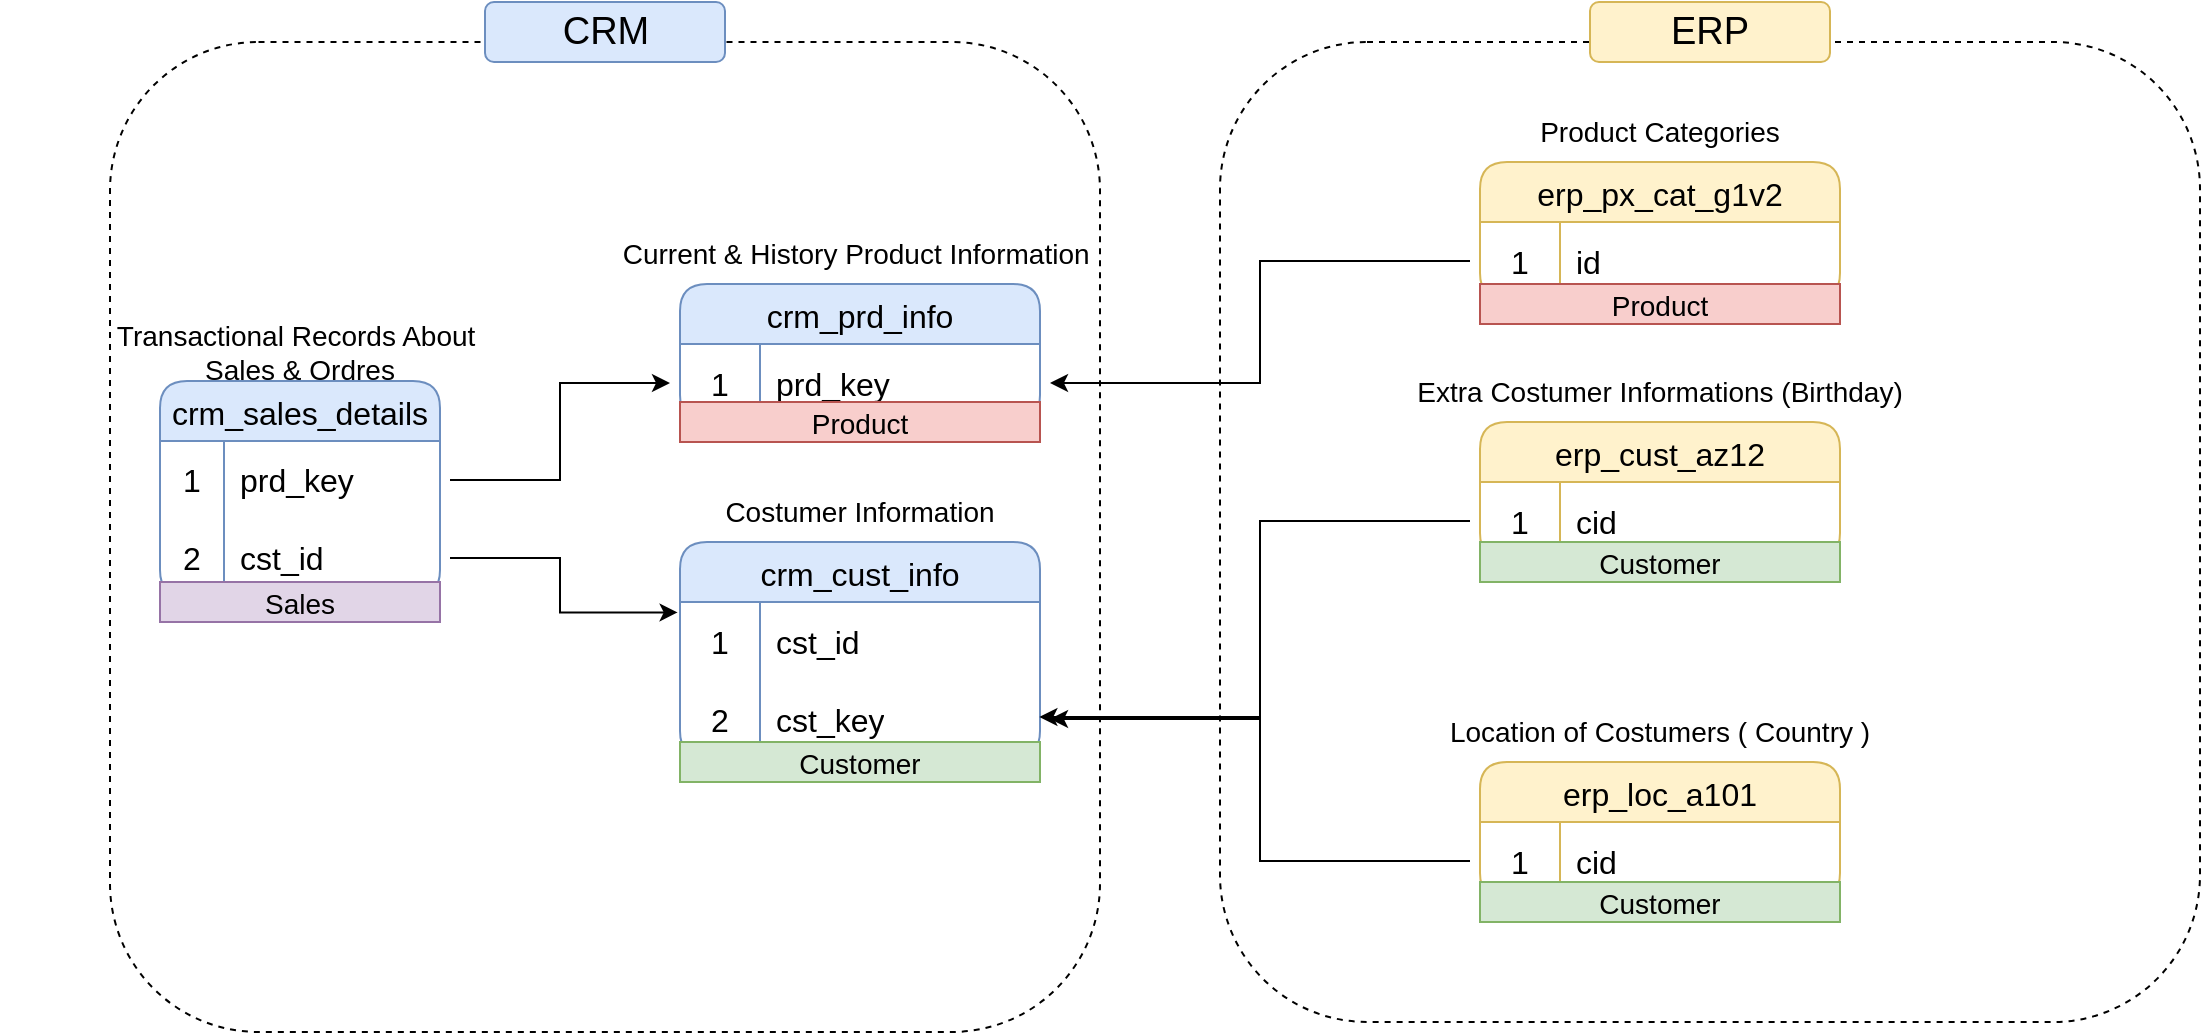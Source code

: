 <mxfile version="28.1.2">
  <diagram name="Page-1" id="nGIPPH5wWx6tnatDJTda">
    <mxGraphModel dx="1892" dy="626" grid="1" gridSize="10" guides="1" tooltips="1" connect="1" arrows="1" fold="1" page="1" pageScale="1" pageWidth="850" pageHeight="1100" math="0" shadow="0">
      <root>
        <mxCell id="0" />
        <mxCell id="1" parent="0" />
        <mxCell id="P_qGVSTNIfamASnDN5US-1" value="crm_cust_info" style="shape=table;startSize=30;container=1;collapsible=0;childLayout=tableLayout;fixedRows=1;rowLines=0;fontStyle=0;strokeColor=#6c8ebf;fontSize=16;fillColor=#dae8fc;rounded=1;" parent="1" vertex="1">
          <mxGeometry x="220" y="320" width="180" height="108" as="geometry" />
        </mxCell>
        <mxCell id="P_qGVSTNIfamASnDN5US-2" value="" style="shape=tableRow;horizontal=0;startSize=0;swimlaneHead=0;swimlaneBody=0;top=0;left=0;bottom=0;right=0;collapsible=0;dropTarget=0;fillColor=none;points=[[0,0.5],[1,0.5]];portConstraint=eastwest;strokeColor=inherit;fontSize=16;perimeterSpacing=5;" parent="P_qGVSTNIfamASnDN5US-1" vertex="1">
          <mxGeometry y="30" width="180" height="39" as="geometry" />
        </mxCell>
        <mxCell id="P_qGVSTNIfamASnDN5US-3" value="1" style="shape=partialRectangle;html=1;whiteSpace=wrap;connectable=0;fillColor=none;top=0;left=0;bottom=0;right=0;overflow=hidden;pointerEvents=1;strokeColor=inherit;fontSize=16;perimeterSpacing=5;" parent="P_qGVSTNIfamASnDN5US-2" vertex="1">
          <mxGeometry width="40" height="39" as="geometry">
            <mxRectangle width="40" height="39" as="alternateBounds" />
          </mxGeometry>
        </mxCell>
        <mxCell id="P_qGVSTNIfamASnDN5US-4" value="cst_id" style="shape=partialRectangle;html=1;whiteSpace=wrap;connectable=0;fillColor=none;top=0;left=0;bottom=0;right=0;align=left;spacingLeft=6;overflow=hidden;strokeColor=inherit;fontSize=16;perimeterSpacing=5;" parent="P_qGVSTNIfamASnDN5US-2" vertex="1">
          <mxGeometry x="40" width="140" height="39" as="geometry">
            <mxRectangle width="140" height="39" as="alternateBounds" />
          </mxGeometry>
        </mxCell>
        <mxCell id="P_qGVSTNIfamASnDN5US-40" value="" style="shape=tableRow;horizontal=0;startSize=0;swimlaneHead=0;swimlaneBody=0;top=0;left=0;bottom=0;right=0;collapsible=0;dropTarget=0;fillColor=none;points=[[0,0.5],[1,0.5]];portConstraint=eastwest;strokeColor=inherit;fontSize=16;perimeterSpacing=5;" parent="P_qGVSTNIfamASnDN5US-1" vertex="1">
          <mxGeometry y="69" width="180" height="39" as="geometry" />
        </mxCell>
        <mxCell id="P_qGVSTNIfamASnDN5US-41" value="2" style="shape=partialRectangle;html=1;whiteSpace=wrap;connectable=0;fillColor=none;top=0;left=0;bottom=0;right=0;overflow=hidden;pointerEvents=1;strokeColor=inherit;fontSize=16;perimeterSpacing=5;" parent="P_qGVSTNIfamASnDN5US-40" vertex="1">
          <mxGeometry width="40" height="39" as="geometry">
            <mxRectangle width="40" height="39" as="alternateBounds" />
          </mxGeometry>
        </mxCell>
        <mxCell id="P_qGVSTNIfamASnDN5US-42" value="cst_key" style="shape=partialRectangle;html=1;whiteSpace=wrap;connectable=0;fillColor=none;top=0;left=0;bottom=0;right=0;align=left;spacingLeft=6;overflow=hidden;strokeColor=inherit;fontSize=16;perimeterSpacing=5;" parent="P_qGVSTNIfamASnDN5US-40" vertex="1">
          <mxGeometry x="40" width="140" height="39" as="geometry">
            <mxRectangle width="140" height="39" as="alternateBounds" />
          </mxGeometry>
        </mxCell>
        <mxCell id="P_qGVSTNIfamASnDN5US-11" value="Costumer Information" style="text;html=1;align=center;verticalAlign=middle;whiteSpace=wrap;rounded=0;fontSize=14;" parent="1" vertex="1">
          <mxGeometry x="230" y="290" width="160" height="30" as="geometry" />
        </mxCell>
        <mxCell id="P_qGVSTNIfamASnDN5US-12" value="crm_prd_info" style="shape=table;startSize=30;container=1;collapsible=0;childLayout=tableLayout;fixedRows=1;rowLines=0;fontStyle=0;strokeColor=#6c8ebf;fontSize=16;fillColor=#dae8fc;gradientColor=none;swimlaneFillColor=none;rounded=1;" parent="1" vertex="1">
          <mxGeometry x="220" y="191" width="180" height="69" as="geometry" />
        </mxCell>
        <mxCell id="P_qGVSTNIfamASnDN5US-13" value="" style="shape=tableRow;horizontal=0;startSize=0;swimlaneHead=0;swimlaneBody=0;top=0;left=0;bottom=0;right=0;collapsible=0;dropTarget=0;fillColor=none;points=[[0,0.5],[1,0.5]];portConstraint=eastwest;strokeColor=inherit;fontSize=16;perimeterSpacing=5;" parent="P_qGVSTNIfamASnDN5US-12" vertex="1">
          <mxGeometry y="30" width="180" height="39" as="geometry" />
        </mxCell>
        <mxCell id="P_qGVSTNIfamASnDN5US-14" value="1" style="shape=partialRectangle;html=1;whiteSpace=wrap;connectable=0;fillColor=none;top=0;left=0;bottom=0;right=0;overflow=hidden;pointerEvents=1;strokeColor=inherit;fontSize=16;perimeterSpacing=5;" parent="P_qGVSTNIfamASnDN5US-13" vertex="1">
          <mxGeometry width="40" height="39" as="geometry">
            <mxRectangle width="40" height="39" as="alternateBounds" />
          </mxGeometry>
        </mxCell>
        <mxCell id="P_qGVSTNIfamASnDN5US-15" value="prd_key" style="shape=partialRectangle;html=1;whiteSpace=wrap;connectable=0;fillColor=none;top=0;left=0;bottom=0;right=0;align=left;spacingLeft=6;overflow=hidden;strokeColor=inherit;fontSize=16;perimeterSpacing=5;" parent="P_qGVSTNIfamASnDN5US-13" vertex="1">
          <mxGeometry x="40" width="140" height="39" as="geometry">
            <mxRectangle width="140" height="39" as="alternateBounds" />
          </mxGeometry>
        </mxCell>
        <mxCell id="P_qGVSTNIfamASnDN5US-16" value="Current &amp;amp; History Product Information&amp;nbsp;" style="text;html=1;align=center;verticalAlign=middle;whiteSpace=wrap;rounded=0;fontSize=14;" parent="1" vertex="1">
          <mxGeometry x="160" y="161" width="300" height="30" as="geometry" />
        </mxCell>
        <mxCell id="P_qGVSTNIfamASnDN5US-17" value="crm_sales_details" style="shape=table;startSize=30;container=1;collapsible=0;childLayout=tableLayout;fixedRows=1;rowLines=0;fontStyle=0;strokeColor=#6c8ebf;fontSize=16;fillColor=#dae8fc;rounded=1;" parent="1" vertex="1">
          <mxGeometry x="-40" y="239.5" width="140" height="108" as="geometry" />
        </mxCell>
        <mxCell id="P_qGVSTNIfamASnDN5US-18" value="" style="shape=tableRow;horizontal=0;startSize=0;swimlaneHead=0;swimlaneBody=0;top=0;left=0;bottom=0;right=0;collapsible=0;dropTarget=0;fillColor=none;points=[[0,0.5],[1,0.5]];portConstraint=eastwest;strokeColor=inherit;fontSize=16;perimeterSpacing=5;" parent="P_qGVSTNIfamASnDN5US-17" vertex="1">
          <mxGeometry y="30" width="140" height="39" as="geometry" />
        </mxCell>
        <mxCell id="P_qGVSTNIfamASnDN5US-19" value="1" style="shape=partialRectangle;html=1;whiteSpace=wrap;connectable=0;fillColor=none;top=0;left=0;bottom=0;right=0;overflow=hidden;pointerEvents=1;strokeColor=inherit;fontSize=16;perimeterSpacing=5;" parent="P_qGVSTNIfamASnDN5US-18" vertex="1">
          <mxGeometry width="32" height="39" as="geometry">
            <mxRectangle width="32" height="39" as="alternateBounds" />
          </mxGeometry>
        </mxCell>
        <mxCell id="P_qGVSTNIfamASnDN5US-20" value="prd_key" style="shape=partialRectangle;html=1;whiteSpace=wrap;connectable=0;fillColor=none;top=0;left=0;bottom=0;right=0;align=left;spacingLeft=6;overflow=hidden;strokeColor=inherit;fontSize=16;perimeterSpacing=5;" parent="P_qGVSTNIfamASnDN5US-18" vertex="1">
          <mxGeometry x="32" width="108" height="39" as="geometry">
            <mxRectangle width="108" height="39" as="alternateBounds" />
          </mxGeometry>
        </mxCell>
        <mxCell id="P_qGVSTNIfamASnDN5US-30" style="shape=tableRow;horizontal=0;startSize=0;swimlaneHead=0;swimlaneBody=0;top=0;left=0;bottom=0;right=0;collapsible=0;dropTarget=0;fillColor=none;points=[[0,0.5],[1,0.5]];portConstraint=eastwest;strokeColor=inherit;fontSize=16;perimeterSpacing=5;" parent="P_qGVSTNIfamASnDN5US-17" vertex="1">
          <mxGeometry y="69" width="140" height="39" as="geometry" />
        </mxCell>
        <mxCell id="P_qGVSTNIfamASnDN5US-31" value="2" style="shape=partialRectangle;html=1;whiteSpace=wrap;connectable=0;fillColor=none;top=0;left=0;bottom=0;right=0;overflow=hidden;pointerEvents=1;strokeColor=inherit;fontSize=16;perimeterSpacing=5;" parent="P_qGVSTNIfamASnDN5US-30" vertex="1">
          <mxGeometry width="32" height="39" as="geometry">
            <mxRectangle width="32" height="39" as="alternateBounds" />
          </mxGeometry>
        </mxCell>
        <mxCell id="P_qGVSTNIfamASnDN5US-32" value="cst_id" style="shape=partialRectangle;html=1;whiteSpace=wrap;connectable=0;fillColor=none;top=0;left=0;bottom=0;right=0;align=left;spacingLeft=6;overflow=hidden;strokeColor=inherit;fontSize=16;perimeterSpacing=5;" parent="P_qGVSTNIfamASnDN5US-30" vertex="1">
          <mxGeometry x="32" width="108" height="39" as="geometry">
            <mxRectangle width="108" height="39" as="alternateBounds" />
          </mxGeometry>
        </mxCell>
        <mxCell id="P_qGVSTNIfamASnDN5US-21" value="Transactional Records About&amp;nbsp;&lt;div&gt;Sales &amp;amp; Ordres&lt;/div&gt;" style="text;html=1;align=center;verticalAlign=middle;whiteSpace=wrap;rounded=0;fontSize=14;" parent="1" vertex="1">
          <mxGeometry x="-120" y="209.5" width="300" height="30" as="geometry" />
        </mxCell>
        <mxCell id="P_qGVSTNIfamASnDN5US-33" style="edgeStyle=orthogonalEdgeStyle;rounded=0;orthogonalLoop=1;jettySize=auto;html=1;entryX=0.02;entryY=0.208;entryDx=0;entryDy=0;entryPerimeter=0;" parent="1" source="P_qGVSTNIfamASnDN5US-30" target="P_qGVSTNIfamASnDN5US-2" edge="1">
          <mxGeometry relative="1" as="geometry" />
        </mxCell>
        <mxCell id="P_qGVSTNIfamASnDN5US-34" style="edgeStyle=orthogonalEdgeStyle;rounded=0;orthogonalLoop=1;jettySize=auto;html=1;entryX=0;entryY=0.5;entryDx=0;entryDy=0;" parent="1" source="P_qGVSTNIfamASnDN5US-18" target="P_qGVSTNIfamASnDN5US-13" edge="1">
          <mxGeometry relative="1" as="geometry" />
        </mxCell>
        <mxCell id="P_qGVSTNIfamASnDN5US-35" value="erp_cust_az12" style="shape=table;startSize=30;container=1;collapsible=0;childLayout=tableLayout;fixedRows=1;rowLines=0;fontStyle=0;strokeColor=#d6b656;fontSize=16;fillColor=#fff2cc;swimlaneFillColor=none;rounded=1;" parent="1" vertex="1">
          <mxGeometry x="620" y="260" width="180" height="69" as="geometry" />
        </mxCell>
        <mxCell id="P_qGVSTNIfamASnDN5US-36" value="" style="shape=tableRow;horizontal=0;startSize=0;swimlaneHead=0;swimlaneBody=0;top=0;left=0;bottom=0;right=0;collapsible=0;dropTarget=0;fillColor=none;points=[[0,0.5],[1,0.5]];portConstraint=eastwest;strokeColor=inherit;fontSize=16;perimeterSpacing=5;" parent="P_qGVSTNIfamASnDN5US-35" vertex="1">
          <mxGeometry y="30" width="180" height="39" as="geometry" />
        </mxCell>
        <mxCell id="P_qGVSTNIfamASnDN5US-37" value="1" style="shape=partialRectangle;html=1;whiteSpace=wrap;connectable=0;fillColor=none;top=0;left=0;bottom=0;right=0;overflow=hidden;pointerEvents=1;strokeColor=inherit;fontSize=16;perimeterSpacing=5;" parent="P_qGVSTNIfamASnDN5US-36" vertex="1">
          <mxGeometry width="40" height="39" as="geometry">
            <mxRectangle width="40" height="39" as="alternateBounds" />
          </mxGeometry>
        </mxCell>
        <mxCell id="P_qGVSTNIfamASnDN5US-38" value="cid" style="shape=partialRectangle;html=1;whiteSpace=wrap;connectable=0;fillColor=none;top=0;left=0;bottom=0;right=0;align=left;spacingLeft=6;overflow=hidden;strokeColor=inherit;fontSize=16;perimeterSpacing=5;" parent="P_qGVSTNIfamASnDN5US-36" vertex="1">
          <mxGeometry x="40" width="140" height="39" as="geometry">
            <mxRectangle width="140" height="39" as="alternateBounds" />
          </mxGeometry>
        </mxCell>
        <mxCell id="P_qGVSTNIfamASnDN5US-39" value="Extra Costumer Informations (Birthday)" style="text;html=1;align=center;verticalAlign=middle;whiteSpace=wrap;rounded=0;fontSize=14;" parent="1" vertex="1">
          <mxGeometry x="560" y="230" width="300" height="30" as="geometry" />
        </mxCell>
        <mxCell id="P_qGVSTNIfamASnDN5US-43" style="edgeStyle=orthogonalEdgeStyle;rounded=0;orthogonalLoop=1;jettySize=auto;html=1;entryX=1;entryY=0.5;entryDx=0;entryDy=0;" parent="1" source="P_qGVSTNIfamASnDN5US-36" target="P_qGVSTNIfamASnDN5US-40" edge="1">
          <mxGeometry relative="1" as="geometry" />
        </mxCell>
        <mxCell id="P_qGVSTNIfamASnDN5US-44" value="erp_loc_a101" style="shape=table;startSize=30;container=1;collapsible=0;childLayout=tableLayout;fixedRows=1;rowLines=0;fontStyle=0;strokeColor=#d6b656;fontSize=16;fillColor=#fff2cc;swimlaneFillColor=none;rounded=1;" parent="1" vertex="1">
          <mxGeometry x="620" y="430" width="180" height="69" as="geometry" />
        </mxCell>
        <mxCell id="P_qGVSTNIfamASnDN5US-45" value="" style="shape=tableRow;horizontal=0;startSize=0;swimlaneHead=0;swimlaneBody=0;top=0;left=0;bottom=0;right=0;collapsible=0;dropTarget=0;fillColor=none;points=[[0,0.5],[1,0.5]];portConstraint=eastwest;strokeColor=inherit;fontSize=16;perimeterSpacing=5;" parent="P_qGVSTNIfamASnDN5US-44" vertex="1">
          <mxGeometry y="30" width="180" height="39" as="geometry" />
        </mxCell>
        <mxCell id="P_qGVSTNIfamASnDN5US-46" value="1" style="shape=partialRectangle;html=1;whiteSpace=wrap;connectable=0;fillColor=none;top=0;left=0;bottom=0;right=0;overflow=hidden;pointerEvents=1;strokeColor=inherit;fontSize=16;perimeterSpacing=5;" parent="P_qGVSTNIfamASnDN5US-45" vertex="1">
          <mxGeometry width="40" height="39" as="geometry">
            <mxRectangle width="40" height="39" as="alternateBounds" />
          </mxGeometry>
        </mxCell>
        <mxCell id="P_qGVSTNIfamASnDN5US-47" value="cid" style="shape=partialRectangle;html=1;whiteSpace=wrap;connectable=0;fillColor=none;top=0;left=0;bottom=0;right=0;align=left;spacingLeft=6;overflow=hidden;strokeColor=inherit;fontSize=16;perimeterSpacing=5;" parent="P_qGVSTNIfamASnDN5US-45" vertex="1">
          <mxGeometry x="40" width="140" height="39" as="geometry">
            <mxRectangle width="140" height="39" as="alternateBounds" />
          </mxGeometry>
        </mxCell>
        <mxCell id="P_qGVSTNIfamASnDN5US-48" value="Location of Costumers ( Country )" style="text;html=1;align=center;verticalAlign=middle;whiteSpace=wrap;rounded=0;fontSize=14;" parent="1" vertex="1">
          <mxGeometry x="560" y="400" width="300" height="30" as="geometry" />
        </mxCell>
        <mxCell id="P_qGVSTNIfamASnDN5US-49" style="edgeStyle=orthogonalEdgeStyle;rounded=0;orthogonalLoop=1;jettySize=auto;html=1;entryX=0.972;entryY=0.479;entryDx=0;entryDy=0;entryPerimeter=0;" parent="1" source="P_qGVSTNIfamASnDN5US-45" target="P_qGVSTNIfamASnDN5US-40" edge="1">
          <mxGeometry relative="1" as="geometry" />
        </mxCell>
        <mxCell id="P_qGVSTNIfamASnDN5US-50" value="erp_px_cat_g1v2" style="shape=table;startSize=30;container=1;collapsible=0;childLayout=tableLayout;fixedRows=1;rowLines=0;fontStyle=0;strokeColor=#d6b656;fontSize=16;fillColor=#fff2cc;swimlaneFillColor=none;rounded=1;" parent="1" vertex="1">
          <mxGeometry x="620" y="130" width="180" height="69" as="geometry" />
        </mxCell>
        <mxCell id="P_qGVSTNIfamASnDN5US-51" value="" style="shape=tableRow;horizontal=0;startSize=0;swimlaneHead=0;swimlaneBody=0;top=0;left=0;bottom=0;right=0;collapsible=0;dropTarget=0;fillColor=none;points=[[0,0.5],[1,0.5]];portConstraint=eastwest;strokeColor=inherit;fontSize=16;perimeterSpacing=5;" parent="P_qGVSTNIfamASnDN5US-50" vertex="1">
          <mxGeometry y="30" width="180" height="39" as="geometry" />
        </mxCell>
        <mxCell id="P_qGVSTNIfamASnDN5US-52" value="1" style="shape=partialRectangle;html=1;whiteSpace=wrap;connectable=0;fillColor=none;top=0;left=0;bottom=0;right=0;overflow=hidden;pointerEvents=1;strokeColor=inherit;fontSize=16;perimeterSpacing=5;" parent="P_qGVSTNIfamASnDN5US-51" vertex="1">
          <mxGeometry width="40" height="39" as="geometry">
            <mxRectangle width="40" height="39" as="alternateBounds" />
          </mxGeometry>
        </mxCell>
        <mxCell id="P_qGVSTNIfamASnDN5US-53" value="id" style="shape=partialRectangle;html=1;whiteSpace=wrap;connectable=0;fillColor=none;top=0;left=0;bottom=0;right=0;align=left;spacingLeft=6;overflow=hidden;strokeColor=inherit;fontSize=16;perimeterSpacing=5;" parent="P_qGVSTNIfamASnDN5US-51" vertex="1">
          <mxGeometry x="40" width="140" height="39" as="geometry">
            <mxRectangle width="140" height="39" as="alternateBounds" />
          </mxGeometry>
        </mxCell>
        <mxCell id="P_qGVSTNIfamASnDN5US-54" value="Product Categories" style="text;html=1;align=center;verticalAlign=middle;whiteSpace=wrap;rounded=0;fontSize=14;" parent="1" vertex="1">
          <mxGeometry x="560" y="100" width="300" height="30" as="geometry" />
        </mxCell>
        <mxCell id="P_qGVSTNIfamASnDN5US-55" style="edgeStyle=orthogonalEdgeStyle;rounded=0;orthogonalLoop=1;jettySize=auto;html=1;entryX=1;entryY=0.5;entryDx=0;entryDy=0;" parent="1" source="P_qGVSTNIfamASnDN5US-51" target="P_qGVSTNIfamASnDN5US-13" edge="1">
          <mxGeometry relative="1" as="geometry" />
        </mxCell>
        <mxCell id="P_qGVSTNIfamASnDN5US-56" value="" style="whiteSpace=wrap;html=1;aspect=fixed;fillColor=none;dashed=1;rounded=1;" parent="1" vertex="1">
          <mxGeometry x="-65" y="70" width="495" height="495" as="geometry" />
        </mxCell>
        <mxCell id="P_qGVSTNIfamASnDN5US-57" value="" style="whiteSpace=wrap;html=1;aspect=fixed;fillColor=none;dashed=1;rounded=1;" parent="1" vertex="1">
          <mxGeometry x="490" y="70" width="490" height="490" as="geometry" />
        </mxCell>
        <mxCell id="P_qGVSTNIfamASnDN5US-58" value="CRM" style="text;html=1;align=center;verticalAlign=middle;whiteSpace=wrap;rounded=1;fillColor=#dae8fc;strokeColor=#6c8ebf;fontSize=19;" parent="1" vertex="1">
          <mxGeometry x="122.5" y="50" width="120" height="30" as="geometry" />
        </mxCell>
        <mxCell id="P_qGVSTNIfamASnDN5US-59" value="ERP" style="text;html=1;align=center;verticalAlign=middle;whiteSpace=wrap;rounded=1;fillColor=#fff2cc;strokeColor=#d6b656;fontSize=19;" parent="1" vertex="1">
          <mxGeometry x="675" y="50" width="120" height="30" as="geometry" />
        </mxCell>
        <mxCell id="dF5m9-oAH1XLk1zCmrYM-1" value="&lt;font style=&quot;font-size: 14px;&quot;&gt;&lt;font style=&quot;&quot;&gt;Produc&lt;/font&gt;t&lt;/font&gt;" style="text;html=1;strokeColor=#b85450;fillColor=#f8cecc;align=center;verticalAlign=middle;whiteSpace=wrap;overflow=hidden;" vertex="1" parent="1">
          <mxGeometry x="220" y="250" width="180" height="20" as="geometry" />
        </mxCell>
        <mxCell id="dF5m9-oAH1XLk1zCmrYM-2" value="&lt;font style=&quot;font-size: 14px;&quot;&gt;&lt;font style=&quot;&quot;&gt;Produc&lt;/font&gt;t&lt;/font&gt;" style="text;html=1;strokeColor=#b85450;fillColor=#f8cecc;align=center;verticalAlign=middle;whiteSpace=wrap;overflow=hidden;" vertex="1" parent="1">
          <mxGeometry x="620" y="191" width="180" height="20" as="geometry" />
        </mxCell>
        <mxCell id="dF5m9-oAH1XLk1zCmrYM-3" value="&lt;span style=&quot;font-size: 14px;&quot;&gt;Customer&lt;/span&gt;" style="text;html=1;strokeColor=#82b366;fillColor=#d5e8d4;align=center;verticalAlign=middle;whiteSpace=wrap;overflow=hidden;" vertex="1" parent="1">
          <mxGeometry x="220" y="420" width="180" height="20" as="geometry" />
        </mxCell>
        <mxCell id="dF5m9-oAH1XLk1zCmrYM-4" value="&lt;span style=&quot;font-size: 14px;&quot;&gt;Customer&lt;/span&gt;" style="text;html=1;strokeColor=#82b366;fillColor=#d5e8d4;align=center;verticalAlign=middle;whiteSpace=wrap;overflow=hidden;" vertex="1" parent="1">
          <mxGeometry x="620" y="320" width="180" height="20" as="geometry" />
        </mxCell>
        <mxCell id="dF5m9-oAH1XLk1zCmrYM-5" value="&lt;span style=&quot;font-size: 14px;&quot;&gt;Customer&lt;/span&gt;" style="text;html=1;strokeColor=#82b366;fillColor=#d5e8d4;align=center;verticalAlign=middle;whiteSpace=wrap;overflow=hidden;" vertex="1" parent="1">
          <mxGeometry x="620" y="490" width="180" height="20" as="geometry" />
        </mxCell>
        <mxCell id="dF5m9-oAH1XLk1zCmrYM-6" value="&lt;span style=&quot;font-size: 14px;&quot;&gt;Sales&lt;/span&gt;" style="text;html=1;strokeColor=#9673a6;fillColor=#e1d5e7;align=center;verticalAlign=middle;whiteSpace=wrap;overflow=hidden;" vertex="1" parent="1">
          <mxGeometry x="-40" y="340" width="140" height="20" as="geometry" />
        </mxCell>
      </root>
    </mxGraphModel>
  </diagram>
</mxfile>
